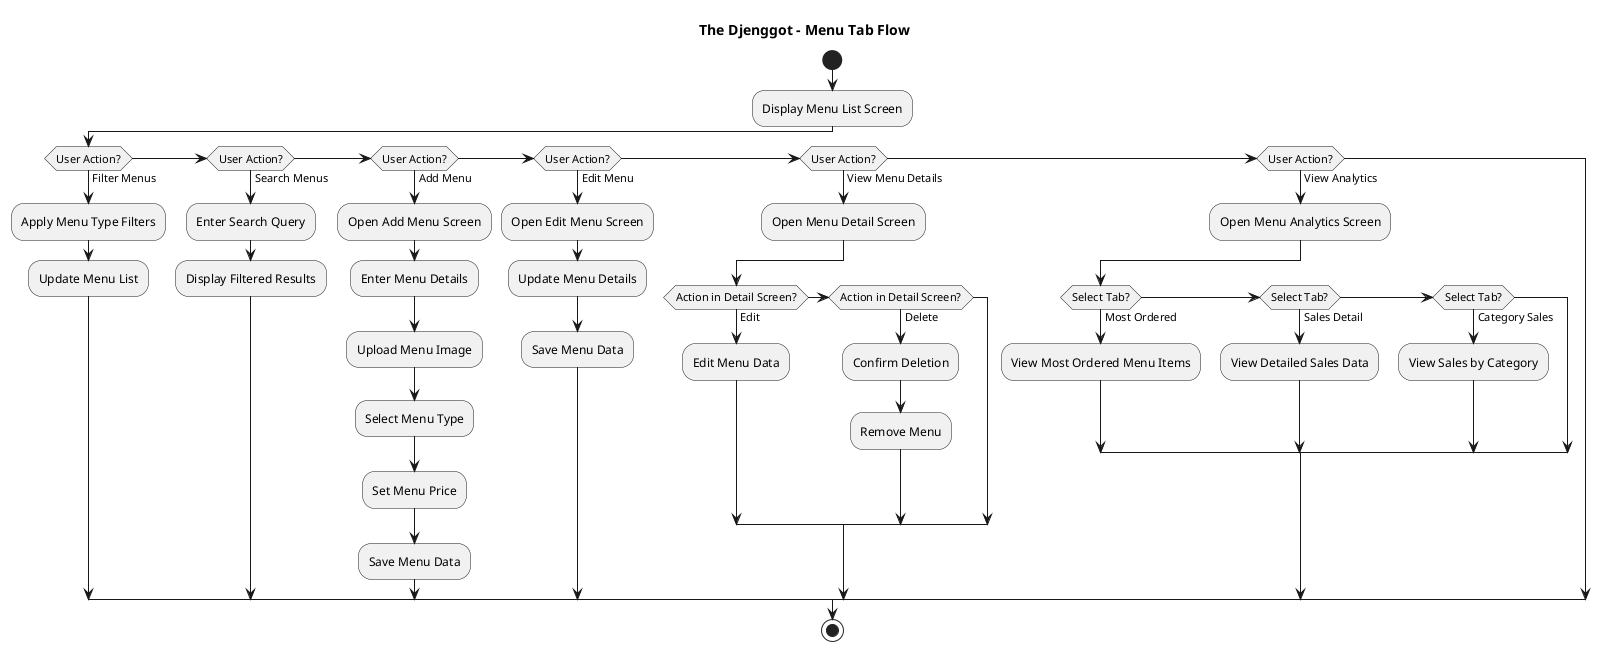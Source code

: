 @startuml menu_tab_flow
title The Djenggot - Menu Tab Flow

start

:Display Menu List Screen;

if (User Action?) then (Filter Menus)
  :Apply Menu Type Filters;
  :Update Menu List;
  
elseif (User Action?) then (Search Menus)
  :Enter Search Query;
  :Display Filtered Results;
  
elseif (User Action?) then (Add Menu)
  :Open Add Menu Screen;
  :Enter Menu Details;
  :Upload Menu Image;
  :Select Menu Type;
  :Set Menu Price;
  :Save Menu Data;
  
elseif (User Action?) then (Edit Menu)
  :Open Edit Menu Screen;
  :Update Menu Details;
  :Save Menu Data;
  
elseif (User Action?) then (View Menu Details)
  :Open Menu Detail Screen;
  if (Action in Detail Screen?) then (Edit)
    :Edit Menu Data;
  elseif (Action in Detail Screen?) then (Delete)
    :Confirm Deletion;
    :Remove Menu;
  endif
  
elseif (User Action?) then (View Analytics)
  :Open Menu Analytics Screen;
  if (Select Tab?) then (Most Ordered)
    :View Most Ordered Menu Items;
  elseif (Select Tab?) then (Sales Detail)
    :View Detailed Sales Data;
  elseif (Select Tab?) then (Category Sales)
    :View Sales by Category;
  endif
endif

stop
@enduml
